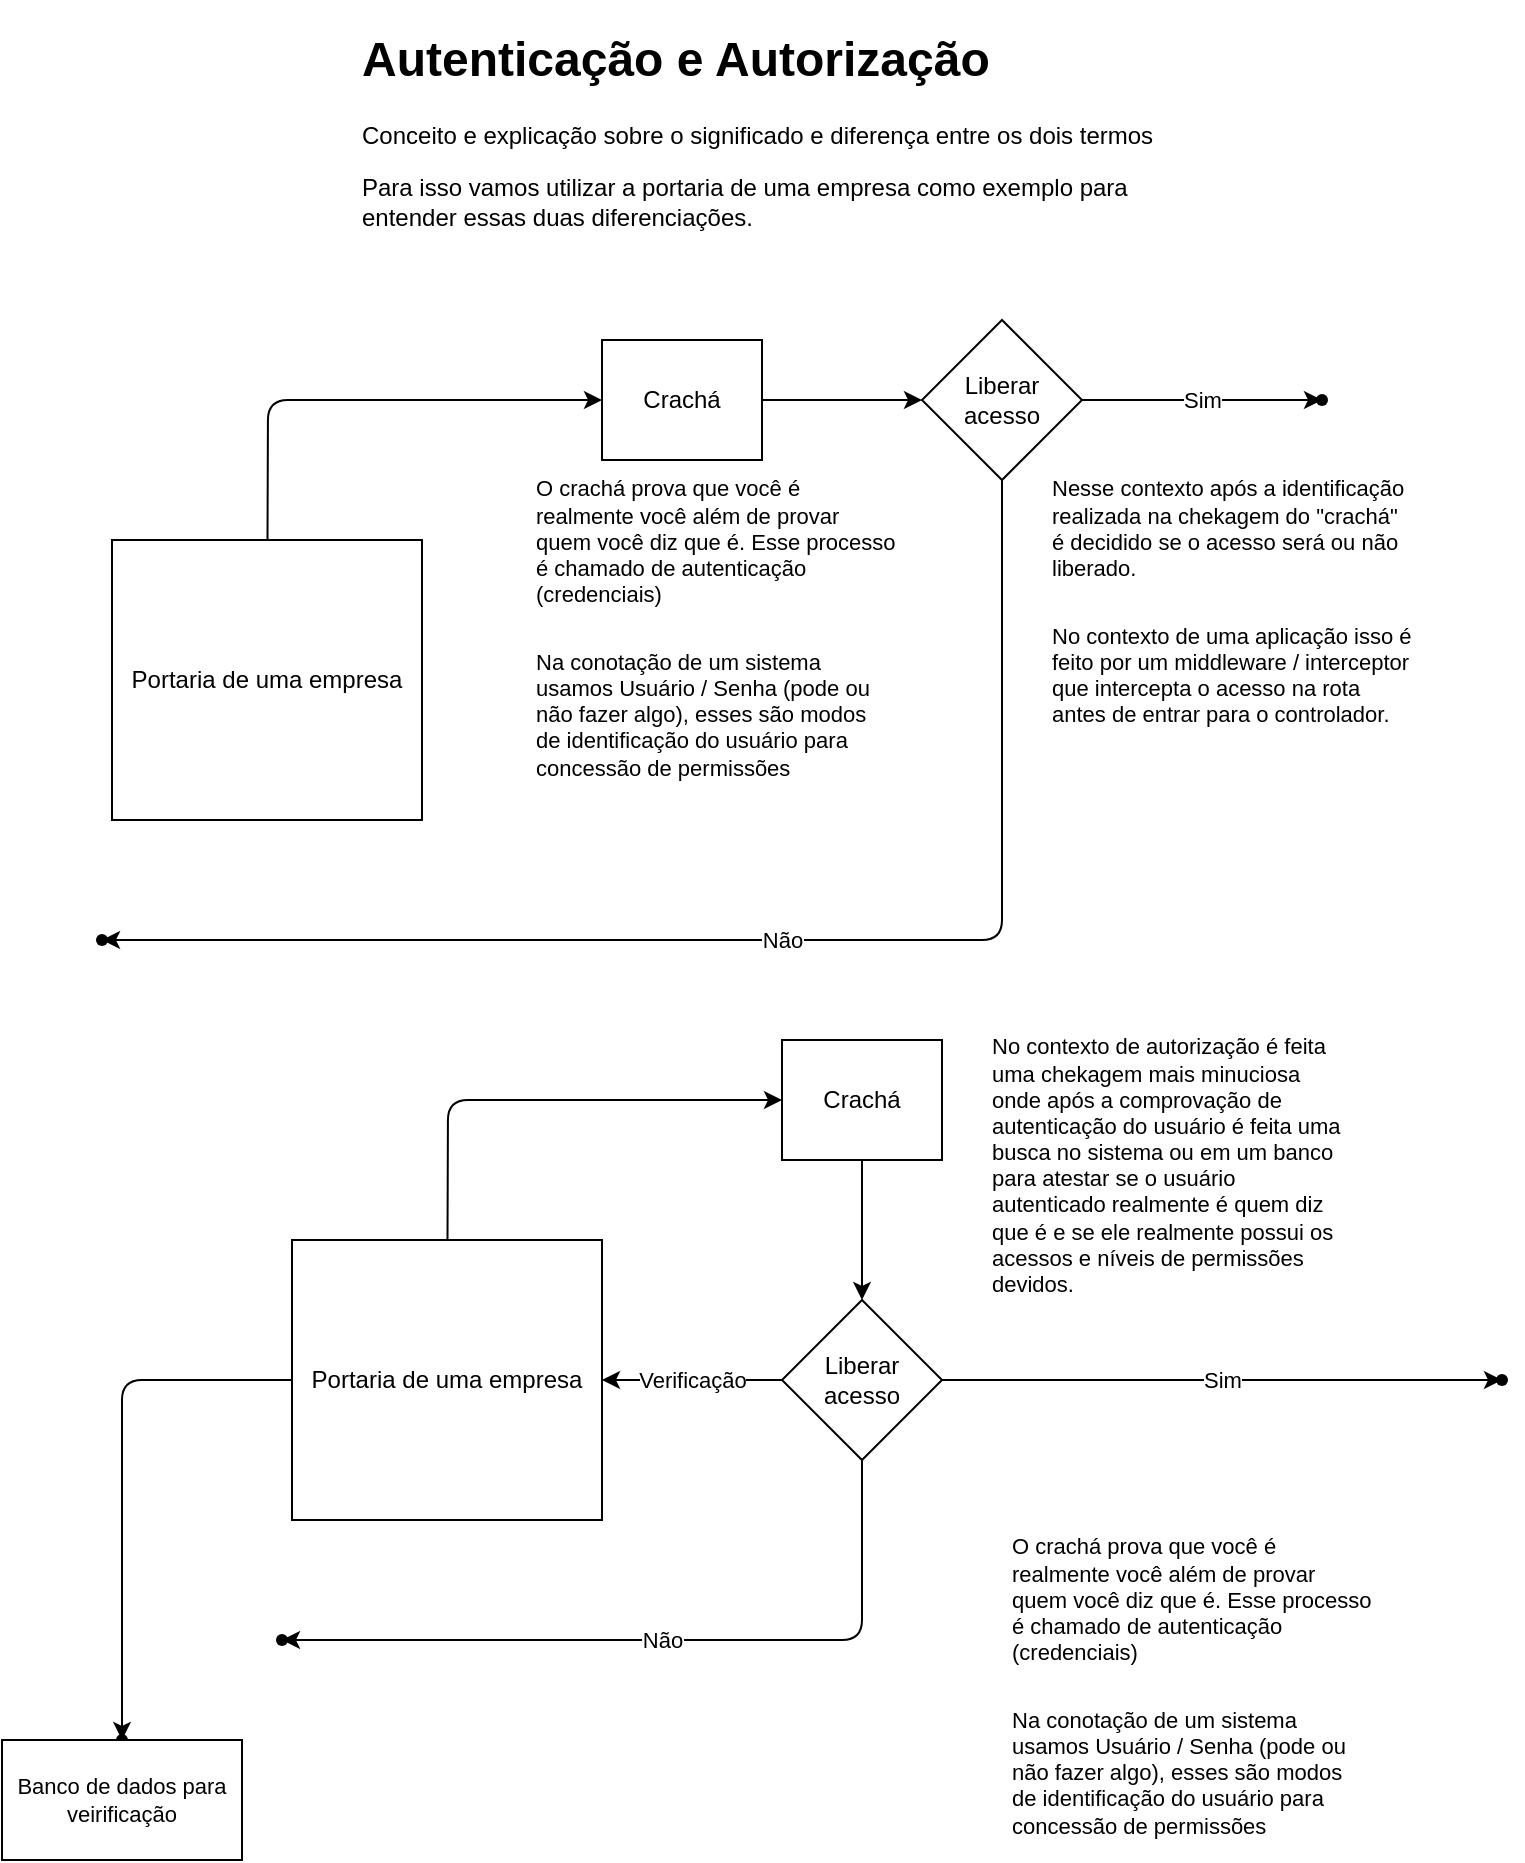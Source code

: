 <mxfile>
    <diagram id="XEz_W2S9nWgA9LjXUpjt" name="Page-1">
        <mxGraphModel dx="1126" dy="779" grid="1" gridSize="10" guides="1" tooltips="1" connect="1" arrows="1" fold="1" page="1" pageScale="1" pageWidth="850" pageHeight="1100" math="0" shadow="0">
            <root>
                <mxCell id="0"/>
                <mxCell id="1" parent="0"/>
                <mxCell id="2" value="&lt;h1&gt;Autenticação e Autorização&lt;/h1&gt;&lt;p&gt;Conceito e explicação sobre o significado e diferença entre os dois termos&lt;/p&gt;&lt;p&gt;Para isso vamos utilizar a portaria de uma empresa como exemplo para entender essas duas diferenciações.&lt;/p&gt;" style="text;html=1;strokeColor=none;fillColor=none;spacing=5;spacingTop=-20;whiteSpace=wrap;overflow=hidden;rounded=0;" vertex="1" parent="1">
                    <mxGeometry x="205" y="70" width="440" height="120" as="geometry"/>
                </mxCell>
                <mxCell id="5" value="" style="edgeStyle=none;html=1;" edge="1" parent="1" source="3" target="4">
                    <mxGeometry relative="1" as="geometry">
                        <Array as="points">
                            <mxPoint x="163" y="260"/>
                        </Array>
                    </mxGeometry>
                </mxCell>
                <mxCell id="3" value="Portaria de uma empresa" style="rounded=0;whiteSpace=wrap;html=1;" vertex="1" parent="1">
                    <mxGeometry x="85" y="330" width="155" height="140" as="geometry"/>
                </mxCell>
                <mxCell id="8" value="" style="edgeStyle=none;html=1;fontSize=11;" edge="1" parent="1" source="4" target="7">
                    <mxGeometry relative="1" as="geometry"/>
                </mxCell>
                <mxCell id="4" value="Crachá" style="rounded=0;whiteSpace=wrap;html=1;" vertex="1" parent="1">
                    <mxGeometry x="330" y="230" width="80" height="60" as="geometry"/>
                </mxCell>
                <mxCell id="6" value="&lt;h1 style=&quot;font-size: 11px;&quot;&gt;&lt;span style=&quot;background-color: initial; font-size: 11px; font-weight: normal;&quot;&gt;O crachá prova que você é realmente você além de provar quem você diz que é. Esse processo é chamado de autenticação (credenciais)&lt;/span&gt;&lt;/h1&gt;&lt;div&gt;&lt;span style=&quot;background-color: initial; font-size: 11px; font-weight: normal;&quot;&gt;&lt;br&gt;&lt;/span&gt;&lt;/div&gt;&lt;div&gt;&lt;span style=&quot;background-color: initial; font-size: 11px; font-weight: normal;&quot;&gt;Na conotação de um sistema usamos Usuário / Senha (pode ou não fazer algo), esses são modos de identificação do usuário para concessão de permissões&lt;/span&gt;&lt;/div&gt;" style="text;html=1;strokeColor=none;fillColor=none;spacing=5;spacingTop=-20;whiteSpace=wrap;overflow=hidden;rounded=0;verticalAlign=top;horizontal=1;fontSize=11;" vertex="1" parent="1">
                    <mxGeometry x="292" y="301" width="188" height="160" as="geometry"/>
                </mxCell>
                <mxCell id="10" value="Sim" style="edgeStyle=none;html=1;fontSize=11;" edge="1" parent="1" source="7" target="9">
                    <mxGeometry relative="1" as="geometry"/>
                </mxCell>
                <mxCell id="12" value="Não" style="edgeStyle=none;html=1;fontSize=11;" edge="1" parent="1" source="7" target="11">
                    <mxGeometry relative="1" as="geometry">
                        <Array as="points">
                            <mxPoint x="530" y="530"/>
                        </Array>
                    </mxGeometry>
                </mxCell>
                <mxCell id="7" value="Liberar acesso" style="rhombus;whiteSpace=wrap;html=1;rounded=0;" vertex="1" parent="1">
                    <mxGeometry x="490" y="220" width="80" height="80" as="geometry"/>
                </mxCell>
                <mxCell id="9" value="" style="shape=waypoint;sketch=0;size=6;pointerEvents=1;points=[];fillColor=default;resizable=0;rotatable=0;perimeter=centerPerimeter;snapToPoint=1;rounded=0;" vertex="1" parent="1">
                    <mxGeometry x="680" y="250" width="20" height="20" as="geometry"/>
                </mxCell>
                <mxCell id="11" value="" style="shape=waypoint;sketch=0;size=6;pointerEvents=1;points=[];fillColor=default;resizable=0;rotatable=0;perimeter=centerPerimeter;snapToPoint=1;rounded=0;" vertex="1" parent="1">
                    <mxGeometry x="70" y="520" width="20" height="20" as="geometry"/>
                </mxCell>
                <mxCell id="13" value="&lt;h1 style=&quot;font-size: 11px;&quot;&gt;&lt;span style=&quot;font-weight: 400;&quot;&gt;Nesse contexto após a identificação realizada na chekagem do &quot;crachá&quot; é decidido se o acesso será ou não liberado.&lt;/span&gt;&lt;/h1&gt;&lt;div&gt;&lt;span style=&quot;font-weight: 400;&quot;&gt;&lt;br&gt;&lt;/span&gt;&lt;/div&gt;&lt;div&gt;&lt;span style=&quot;font-weight: 400;&quot;&gt;No contexto de uma aplicação isso é feito por um middleware / interceptor que intercepta o acesso na rota antes de entrar para o controlador.&lt;/span&gt;&lt;/div&gt;" style="text;html=1;strokeColor=none;fillColor=none;spacing=5;spacingTop=-20;whiteSpace=wrap;overflow=hidden;rounded=0;verticalAlign=top;horizontal=1;fontSize=11;" vertex="1" parent="1">
                    <mxGeometry x="550" y="301" width="188" height="160" as="geometry"/>
                </mxCell>
                <mxCell id="14" value="" style="edgeStyle=none;html=1;" edge="1" source="15" target="17" parent="1">
                    <mxGeometry relative="1" as="geometry">
                        <Array as="points">
                            <mxPoint x="253" y="610"/>
                        </Array>
                    </mxGeometry>
                </mxCell>
                <mxCell id="28" value="" style="edgeStyle=none;html=1;fontSize=11;" edge="1" parent="1" source="15" target="27">
                    <mxGeometry relative="1" as="geometry">
                        <Array as="points">
                            <mxPoint x="90" y="750"/>
                        </Array>
                    </mxGeometry>
                </mxCell>
                <mxCell id="15" value="Portaria de uma empresa" style="rounded=0;whiteSpace=wrap;html=1;" vertex="1" parent="1">
                    <mxGeometry x="175" y="680" width="155" height="140" as="geometry"/>
                </mxCell>
                <mxCell id="25" value="" style="edgeStyle=none;html=1;fontSize=11;" edge="1" parent="1" source="17" target="21">
                    <mxGeometry relative="1" as="geometry"/>
                </mxCell>
                <mxCell id="17" value="Crachá" style="rounded=0;whiteSpace=wrap;html=1;" vertex="1" parent="1">
                    <mxGeometry x="420" y="580" width="80" height="60" as="geometry"/>
                </mxCell>
                <mxCell id="18" value="&lt;h1 style=&quot;font-size: 11px;&quot;&gt;&lt;span style=&quot;background-color: initial; font-size: 11px; font-weight: normal;&quot;&gt;O crachá prova que você é realmente você além de provar quem você diz que é. Esse processo é chamado de autenticação (credenciais)&lt;/span&gt;&lt;/h1&gt;&lt;div&gt;&lt;span style=&quot;background-color: initial; font-size: 11px; font-weight: normal;&quot;&gt;&lt;br&gt;&lt;/span&gt;&lt;/div&gt;&lt;div&gt;&lt;span style=&quot;background-color: initial; font-size: 11px; font-weight: normal;&quot;&gt;Na conotação de um sistema usamos Usuário / Senha (pode ou não fazer algo), esses são modos de identificação do usuário para concessão de permissões&lt;/span&gt;&lt;/div&gt;" style="text;html=1;strokeColor=none;fillColor=none;spacing=5;spacingTop=-20;whiteSpace=wrap;overflow=hidden;rounded=0;verticalAlign=top;horizontal=1;fontSize=11;" vertex="1" parent="1">
                    <mxGeometry x="530" y="830" width="188" height="160" as="geometry"/>
                </mxCell>
                <mxCell id="19" value="Sim" style="edgeStyle=none;html=1;fontSize=11;" edge="1" source="21" target="22" parent="1">
                    <mxGeometry relative="1" as="geometry"/>
                </mxCell>
                <mxCell id="20" value="Não" style="edgeStyle=none;html=1;fontSize=11;" edge="1" source="21" target="23" parent="1">
                    <mxGeometry relative="1" as="geometry">
                        <Array as="points">
                            <mxPoint x="460" y="880"/>
                        </Array>
                    </mxGeometry>
                </mxCell>
                <mxCell id="30" value="Verificação" style="edgeStyle=none;html=1;fontSize=11;" edge="1" parent="1" source="21" target="15">
                    <mxGeometry relative="1" as="geometry"/>
                </mxCell>
                <mxCell id="21" value="Liberar acesso" style="rhombus;whiteSpace=wrap;html=1;rounded=0;" vertex="1" parent="1">
                    <mxGeometry x="420" y="710" width="80" height="80" as="geometry"/>
                </mxCell>
                <mxCell id="22" value="" style="shape=waypoint;sketch=0;size=6;pointerEvents=1;points=[];fillColor=default;resizable=0;rotatable=0;perimeter=centerPerimeter;snapToPoint=1;rounded=0;" vertex="1" parent="1">
                    <mxGeometry x="770" y="740" width="20" height="20" as="geometry"/>
                </mxCell>
                <mxCell id="23" value="" style="shape=waypoint;sketch=0;size=6;pointerEvents=1;points=[];fillColor=default;resizable=0;rotatable=0;perimeter=centerPerimeter;snapToPoint=1;rounded=0;" vertex="1" parent="1">
                    <mxGeometry x="160" y="870" width="20" height="20" as="geometry"/>
                </mxCell>
                <mxCell id="24" value="&lt;h1 style=&quot;font-size: 11px;&quot;&gt;&lt;span style=&quot;font-weight: 400;&quot;&gt;No contexto de autorização é feita uma chekagem mais minuciosa onde após a comprovação de autenticação do usuário é feita uma busca no sistema ou em um banco para atestar se o usuário autenticado realmente é quem diz que é e se ele realmente possui os acessos e níveis de permissões devidos.&lt;/span&gt;&lt;/h1&gt;" style="text;html=1;strokeColor=none;fillColor=none;spacing=5;spacingTop=-20;whiteSpace=wrap;overflow=hidden;rounded=0;verticalAlign=top;horizontal=1;fontSize=11;" vertex="1" parent="1">
                    <mxGeometry x="520" y="580" width="188" height="160" as="geometry"/>
                </mxCell>
                <mxCell id="27" value="" style="shape=waypoint;sketch=0;size=6;pointerEvents=1;points=[];fillColor=default;resizable=0;rotatable=0;perimeter=centerPerimeter;snapToPoint=1;rounded=0;" vertex="1" parent="1">
                    <mxGeometry x="80" y="920" width="20" height="20" as="geometry"/>
                </mxCell>
                <mxCell id="29" value="Banco de dados para veirificação" style="rounded=0;whiteSpace=wrap;html=1;fontSize=11;" vertex="1" parent="1">
                    <mxGeometry x="30" y="930" width="120" height="60" as="geometry"/>
                </mxCell>
            </root>
        </mxGraphModel>
    </diagram>
</mxfile>